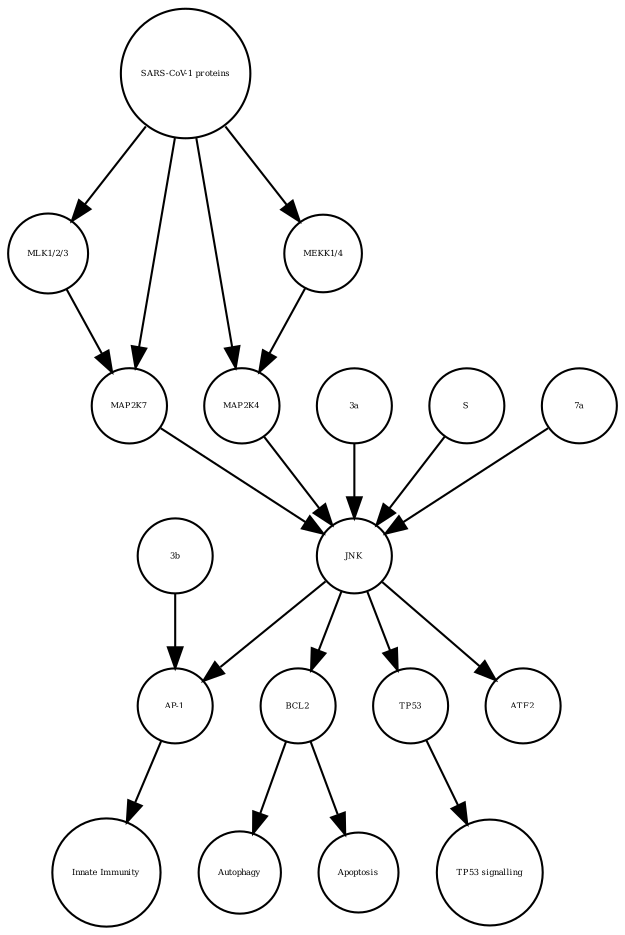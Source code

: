 strict digraph  {
BCL2 [annotation=urn_miriam_ncbigene_596, bipartite=0, cls=macromolecule, fontsize=4, label=BCL2, shape=circle];
Autophagy [annotation="urn_miriam_obo.go_GO%3A0006914", bipartite=0, cls=phenotype, fontsize=4, label=Autophagy, shape=circle];
"AP-1" [annotation="", bipartite=0, cls=complex, fontsize=4, label="AP-1", shape=circle];
"Innate Immunity" [annotation="urn_miriam_obo.go_GO%3A0045087", bipartite=0, cls=phenotype, fontsize=4, label="Innate Immunity", shape=circle];
TP53 [annotation=urn_miriam_ncbigene_7157, bipartite=0, cls=macromolecule, fontsize=4, label=TP53, shape=circle];
"TP53 signalling" [annotation="urn_miriam_obo.go_GO%3A0072331", bipartite=0, cls=phenotype, fontsize=4, label="TP53 signalling", shape=circle];
Apoptosis [annotation="urn_miriam_obo.go_GO%3A0006915", bipartite=0, cls=phenotype, fontsize=4, label=Apoptosis, shape=circle];
"MLK1/2/3" [annotation="", bipartite=0, cls=complex, fontsize=4, label="MLK1/2/3", shape=circle];
ATF2 [annotation=urn_miriam_ncbigene_1386, bipartite=0, cls=macromolecule, fontsize=4, label=ATF2, shape=circle];
"SARS-CoV-1 proteins" [annotation="", bipartite=0, cls=complex, fontsize=4, label="SARS-CoV-1 proteins", shape=circle];
"3b" [annotation="", bipartite=0, cls=macromolecule, fontsize=4, label="3b", shape=circle];
MAP2K7 [annotation=urn_miriam_ncbigene_5609, bipartite=0, cls=macromolecule, fontsize=4, label=MAP2K7, shape=circle];
"3a" [annotation="", bipartite=0, cls=macromolecule, fontsize=4, label="3a", shape=circle];
JNK [annotation="", bipartite=0, cls=complex, fontsize=4, label=JNK, shape=circle];
MAP2K4 [annotation=urn_miriam_ncbigene_6416, bipartite=0, cls=macromolecule, fontsize=4, label=MAP2K4, shape=circle];
S [annotation="", bipartite=0, cls=macromolecule, fontsize=4, label=S, shape=circle];
"7a" [annotation="", bipartite=0, cls=macromolecule, fontsize=4, label="7a", shape=circle];
"MEKK1/4" [annotation="", bipartite=0, cls=complex, fontsize=4, label="MEKK1/4", shape=circle];
BCL2 -> Autophagy  [annotation="", interaction_type="necessary stimulation"];
BCL2 -> Apoptosis  [annotation="", interaction_type=inhibition];
"AP-1" -> "Innate Immunity"  [annotation="", interaction_type="necessary stimulation"];
TP53 -> "TP53 signalling"  [annotation="", interaction_type="necessary stimulation"];
"MLK1/2/3" -> MAP2K7  [annotation="urn_miriam_pubmed_31226023|urn_miriam_taxonomy_694009|urn_miriam_taxonomy_392815", interaction_type=stimulation];
"SARS-CoV-1 proteins" -> MAP2K7  [annotation="urn_miriam_pubmed_31226023|urn_miriam_taxonomy_694009|urn_miriam_taxonomy_392815", interaction_type=stimulation];
"SARS-CoV-1 proteins" -> "MEKK1/4"  [annotation="urn_miriam_pubmed_31226023|urn_miriam_taxonomy_694009|urn_miriam_taxonomy_392815", interaction_type=stimulation];
"SARS-CoV-1 proteins" -> MAP2K4  [annotation="urn_miriam_pubmed_31226023|urn_miriam_taxonomy_694009|urn_miriam_taxonomy_392815", interaction_type=stimulation];
"SARS-CoV-1 proteins" -> "MLK1/2/3"  [annotation="urn_miriam_taxonomy_694009|urn_miriam_pubmed_31226023|urn_miriam_taxonomy_392815", interaction_type=stimulation];
"3b" -> "AP-1"  [annotation="urn_miriam_pubmed_21561061|urn_miriam_taxonomy_694009", interaction_type=stimulation];
MAP2K7 -> JNK  [annotation="urn_miriam_pubmed_17141229|urn_miriam_taxonomy_694009|urn_miriam_taxonomy_392815", interaction_type=stimulation];
"3a" -> JNK  [annotation="urn_miriam_pubmed_17141229|urn_miriam_taxonomy_694009|urn_miriam_taxonomy_392815", interaction_type=stimulation];
JNK -> TP53  [annotation=urn_miriam_pubmed_9724739, interaction_type=stimulation];
JNK -> ATF2  [annotation=urn_miriam_pubmed_7824938, interaction_type=stimulation];
JNK -> "AP-1"  [annotation="urn_miriam_pubmed_21561061|urn_miriam_taxonomy_694009", interaction_type=stimulation];
JNK -> BCL2  [annotation=urn_miriam_pubmed_10567572, interaction_type=stimulation];
MAP2K4 -> JNK  [annotation="urn_miriam_pubmed_17141229|urn_miriam_taxonomy_694009|urn_miriam_taxonomy_392815", interaction_type=stimulation];
S -> JNK  [annotation="urn_miriam_pubmed_17267381|urn_miriam_taxonomy_694009|urn_miriam_taxonomy_392815", interaction_type=stimulation];
"7a" -> JNK  [annotation="urn_miriam_pubmed_17141229|urn_miriam_taxonomy_694009|urn_miriam_taxonomy_392815", interaction_type=stimulation];
"MEKK1/4" -> MAP2K4  [annotation="urn_miriam_pubmed_31226023|urn_miriam_taxonomy_694009|urn_miriam_taxonomy_392815", interaction_type=stimulation];
}
